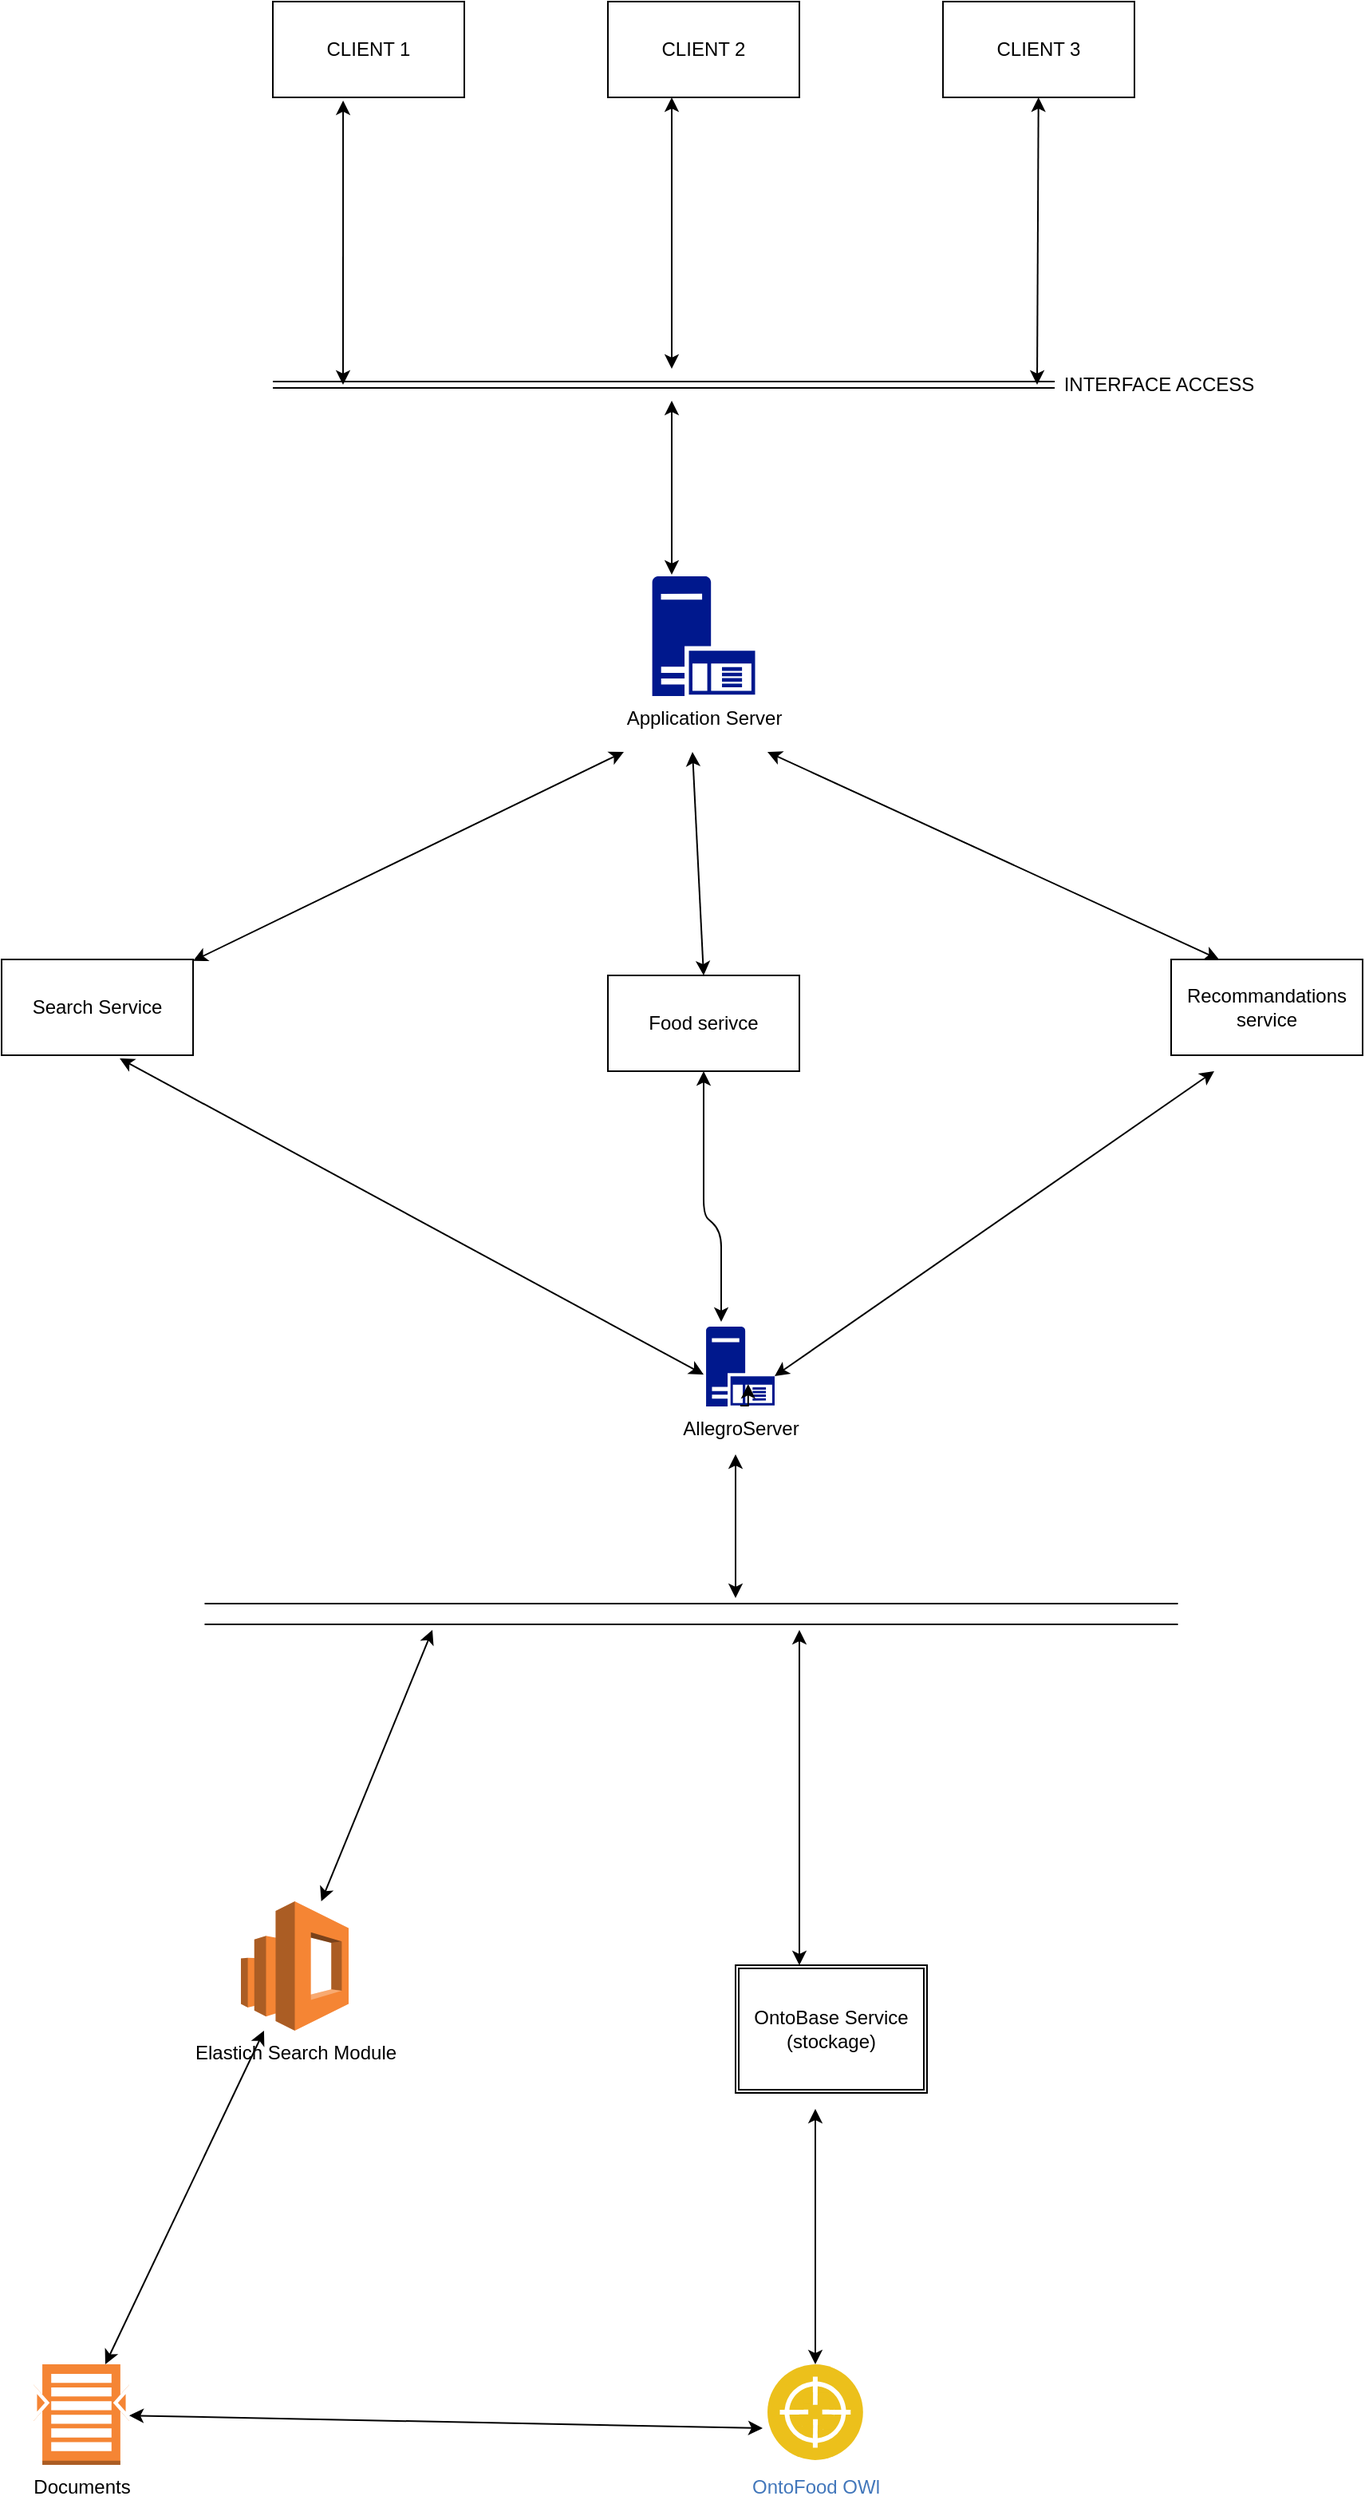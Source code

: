 <mxfile version="14.6.13" type="device"><diagram id="5G2Dx2fsw-UrRm5fa5ve" name="Page-1"><mxGraphModel dx="2183" dy="816" grid="1" gridSize="10" guides="1" tooltips="1" connect="1" arrows="1" fold="1" page="1" pageScale="1" pageWidth="827" pageHeight="1169" math="0" shadow="0"><root><mxCell id="0"/><mxCell id="1" parent="0"/><mxCell id="QlzLHgqAdogd4f0vKaML-2" value="" style="shape=link;html=1;" parent="1" edge="1"><mxGeometry width="100" relative="1" as="geometry"><mxPoint x="110" y="420" as="sourcePoint"/><mxPoint x="600" y="420" as="targetPoint"/></mxGeometry></mxCell><mxCell id="QlzLHgqAdogd4f0vKaML-3" value="INTERFACE ACCESS" style="text;html=1;align=center;verticalAlign=middle;resizable=0;points=[];autosize=1;strokeColor=none;" parent="1" vertex="1"><mxGeometry x="600" y="410" width="130" height="20" as="geometry"/></mxCell><mxCell id="QlzLHgqAdogd4f0vKaML-4" value="Food serivce" style="rounded=0;whiteSpace=wrap;html=1;" parent="1" vertex="1"><mxGeometry x="320" y="790" width="120" height="60" as="geometry"/></mxCell><mxCell id="QlzLHgqAdogd4f0vKaML-5" value="Search Service" style="rounded=0;whiteSpace=wrap;html=1;" parent="1" vertex="1"><mxGeometry x="-60" y="780" width="120" height="60" as="geometry"/></mxCell><mxCell id="QlzLHgqAdogd4f0vKaML-6" value="Recommandations service&lt;br&gt;" style="rounded=0;whiteSpace=wrap;html=1;" parent="1" vertex="1"><mxGeometry x="673" y="780" width="120" height="60" as="geometry"/></mxCell><mxCell id="QlzLHgqAdogd4f0vKaML-8" value="CLIENT 3" style="rounded=0;whiteSpace=wrap;html=1;" parent="1" vertex="1"><mxGeometry x="530" y="180" width="120" height="60" as="geometry"/></mxCell><mxCell id="QlzLHgqAdogd4f0vKaML-9" value="CLIENT 2" style="rounded=0;whiteSpace=wrap;html=1;" parent="1" vertex="1"><mxGeometry x="320" y="180" width="120" height="60" as="geometry"/></mxCell><mxCell id="QlzLHgqAdogd4f0vKaML-10" value="CLIENT 1" style="rounded=0;whiteSpace=wrap;html=1;" parent="1" vertex="1"><mxGeometry x="110" y="180" width="120" height="60" as="geometry"/></mxCell><mxCell id="QlzLHgqAdogd4f0vKaML-11" value="" style="endArrow=classic;startArrow=classic;html=1;" parent="1" edge="1"><mxGeometry width="50" height="50" relative="1" as="geometry"><mxPoint x="360" y="410" as="sourcePoint"/><mxPoint x="360" y="240" as="targetPoint"/><Array as="points"/></mxGeometry></mxCell><mxCell id="QlzLHgqAdogd4f0vKaML-12" value="" style="endArrow=classic;startArrow=classic;html=1;entryX=0.367;entryY=1.033;entryDx=0;entryDy=0;entryPerimeter=0;" parent="1" target="QlzLHgqAdogd4f0vKaML-10" edge="1"><mxGeometry width="50" height="50" relative="1" as="geometry"><mxPoint x="154" y="420" as="sourcePoint"/><mxPoint x="440" y="390" as="targetPoint"/></mxGeometry></mxCell><mxCell id="QlzLHgqAdogd4f0vKaML-13" value="" style="endArrow=classic;startArrow=classic;html=1;" parent="1" target="QlzLHgqAdogd4f0vKaML-8" edge="1"><mxGeometry width="50" height="50" relative="1" as="geometry"><mxPoint x="589" y="420" as="sourcePoint"/><mxPoint x="440" y="390" as="targetPoint"/></mxGeometry></mxCell><mxCell id="QlzLHgqAdogd4f0vKaML-14" value="" style="endArrow=classic;startArrow=classic;html=1;" parent="1" edge="1"><mxGeometry width="50" height="50" relative="1" as="geometry"><mxPoint x="360" y="539" as="sourcePoint"/><mxPoint x="360" y="430" as="targetPoint"/></mxGeometry></mxCell><mxCell id="QlzLHgqAdogd4f0vKaML-16" value="Documents" style="outlineConnect=0;dashed=0;verticalLabelPosition=bottom;verticalAlign=top;align=center;html=1;shape=mxgraph.aws3.search_documents;fillColor=#F58534;gradientColor=none;" parent="1" vertex="1"><mxGeometry x="-40" y="1660" width="60" height="63" as="geometry"/></mxCell><mxCell id="QlzLHgqAdogd4f0vKaML-17" value="Elastich Search Module" style="outlineConnect=0;dashed=0;verticalLabelPosition=bottom;verticalAlign=top;align=center;html=1;shape=mxgraph.aws3.elasticsearch_service;fillColor=#F58534;gradientColor=none;" parent="1" vertex="1"><mxGeometry x="90" y="1370" width="67.5" height="81" as="geometry"/></mxCell><mxCell id="QlzLHgqAdogd4f0vKaML-19" value="Application Server&lt;br&gt;" style="aspect=fixed;pointerEvents=1;shadow=0;dashed=0;html=1;strokeColor=none;labelPosition=center;verticalLabelPosition=bottom;verticalAlign=top;align=center;fillColor=#00188D;shape=mxgraph.mscae.enterprise.application_server" parent="1" vertex="1"><mxGeometry x="347.75" y="540" width="64.5" height="75" as="geometry"/></mxCell><mxCell id="QlzLHgqAdogd4f0vKaML-20" value="AllegroServer" style="aspect=fixed;pointerEvents=1;shadow=0;dashed=0;html=1;strokeColor=none;labelPosition=center;verticalLabelPosition=bottom;verticalAlign=top;align=center;fillColor=#00188D;shape=mxgraph.mscae.enterprise.application_server" parent="1" vertex="1"><mxGeometry x="381.5" y="1010" width="43" height="50" as="geometry"/></mxCell><mxCell id="QlzLHgqAdogd4f0vKaML-22" value="" style="endArrow=classic;startArrow=classic;html=1;" parent="1" source="QlzLHgqAdogd4f0vKaML-16" target="QlzLHgqAdogd4f0vKaML-17" edge="1"><mxGeometry width="50" height="50" relative="1" as="geometry"><mxPoint x="400" y="920" as="sourcePoint"/><mxPoint x="450" y="870" as="targetPoint"/></mxGeometry></mxCell><mxCell id="QlzLHgqAdogd4f0vKaML-23" value="" style="endArrow=classic;startArrow=classic;html=1;exitX=0.5;exitY=0;exitDx=0;exitDy=0;" parent="1" source="QlzLHgqAdogd4f0vKaML-4" edge="1"><mxGeometry width="50" height="50" relative="1" as="geometry"><mxPoint x="400" y="810" as="sourcePoint"/><mxPoint x="373" y="650" as="targetPoint"/></mxGeometry></mxCell><mxCell id="QlzLHgqAdogd4f0vKaML-24" value="" style="endArrow=classic;startArrow=classic;html=1;" parent="1" source="QlzLHgqAdogd4f0vKaML-5" edge="1"><mxGeometry width="50" height="50" relative="1" as="geometry"><mxPoint x="400" y="810" as="sourcePoint"/><mxPoint x="330" y="650" as="targetPoint"/></mxGeometry></mxCell><mxCell id="QlzLHgqAdogd4f0vKaML-27" style="edgeStyle=orthogonalEdgeStyle;rounded=0;orthogonalLoop=1;jettySize=auto;html=1;exitX=0.5;exitY=0.99;exitDx=0;exitDy=0;exitPerimeter=0;" parent="1" source="QlzLHgqAdogd4f0vKaML-20" target="QlzLHgqAdogd4f0vKaML-20" edge="1"><mxGeometry relative="1" as="geometry"/></mxCell><mxCell id="QlzLHgqAdogd4f0vKaML-28" value="OntoFood OWl" style="aspect=fixed;perimeter=ellipsePerimeter;html=1;align=center;shadow=0;dashed=0;fontColor=#4277BB;labelBackgroundColor=#ffffff;fontSize=12;spacingTop=3;image;image=img/lib/ibm/applications/ontology.svg;" parent="1" vertex="1"><mxGeometry x="420" y="1660" width="60" height="60" as="geometry"/></mxCell><mxCell id="QlzLHgqAdogd4f0vKaML-30" style="edgeStyle=orthogonalEdgeStyle;rounded=0;orthogonalLoop=1;jettySize=auto;html=1;exitX=0.5;exitY=0.99;exitDx=0;exitDy=0;exitPerimeter=0;entryX=0.614;entryY=0.72;entryDx=0;entryDy=0;entryPerimeter=0;" parent="1" source="QlzLHgqAdogd4f0vKaML-20" target="QlzLHgqAdogd4f0vKaML-20" edge="1"><mxGeometry relative="1" as="geometry"/></mxCell><mxCell id="QlzLHgqAdogd4f0vKaML-31" value="" style="endArrow=classic;startArrow=classic;html=1;entryX=0.5;entryY=1;entryDx=0;entryDy=0;exitX=0.221;exitY=-0.06;exitDx=0;exitDy=0;exitPerimeter=0;" parent="1" source="QlzLHgqAdogd4f0vKaML-20" target="QlzLHgqAdogd4f0vKaML-4" edge="1"><mxGeometry width="50" height="50" relative="1" as="geometry"><mxPoint x="390" y="1000" as="sourcePoint"/><mxPoint x="580" y="830" as="targetPoint"/><Array as="points"><mxPoint x="391" y="950"/><mxPoint x="380" y="940"/></Array></mxGeometry></mxCell><mxCell id="QlzLHgqAdogd4f0vKaML-32" value="" style="endArrow=classic;startArrow=classic;html=1;exitX=1;exitY=0.62;exitDx=0;exitDy=0;exitPerimeter=0;" parent="1" source="QlzLHgqAdogd4f0vKaML-20" edge="1"><mxGeometry width="50" height="50" relative="1" as="geometry"><mxPoint x="530" y="880" as="sourcePoint"/><mxPoint x="700" y="850" as="targetPoint"/></mxGeometry></mxCell><mxCell id="QlzLHgqAdogd4f0vKaML-38" value="" style="shape=link;html=1;width=13;" parent="1" edge="1"><mxGeometry width="100" relative="1" as="geometry"><mxPoint x="67.25" y="1190" as="sourcePoint"/><mxPoint x="677.25" y="1190" as="targetPoint"/></mxGeometry></mxCell><mxCell id="QlzLHgqAdogd4f0vKaML-40" value="" style="endArrow=classic;startArrow=classic;html=1;" parent="1" edge="1"><mxGeometry width="50" height="50" relative="1" as="geometry"><mxPoint x="400" y="1180" as="sourcePoint"/><mxPoint x="400" y="1090" as="targetPoint"/></mxGeometry></mxCell><mxCell id="QlzLHgqAdogd4f0vKaML-41" value="" style="endArrow=classic;startArrow=classic;html=1;exitX=0.25;exitY=0;exitDx=0;exitDy=0;" parent="1" source="QlzLHgqAdogd4f0vKaML-6" edge="1"><mxGeometry width="50" height="50" relative="1" as="geometry"><mxPoint x="460" y="830" as="sourcePoint"/><mxPoint x="420" y="650" as="targetPoint"/></mxGeometry></mxCell><mxCell id="QlzLHgqAdogd4f0vKaML-42" value="" style="endArrow=classic;startArrow=classic;html=1;" parent="1" source="QlzLHgqAdogd4f0vKaML-17" edge="1"><mxGeometry width="50" height="50" relative="1" as="geometry"><mxPoint x="440" y="1230" as="sourcePoint"/><mxPoint x="210" y="1200" as="targetPoint"/></mxGeometry></mxCell><mxCell id="QlzLHgqAdogd4f0vKaML-43" value="" style="endArrow=classic;startArrow=classic;html=1;entryX=0.617;entryY=1.033;entryDx=0;entryDy=0;entryPerimeter=0;" parent="1" target="QlzLHgqAdogd4f0vKaML-5" edge="1"><mxGeometry width="50" height="50" relative="1" as="geometry"><mxPoint x="380" y="1040" as="sourcePoint"/><mxPoint x="490" y="1130" as="targetPoint"/></mxGeometry></mxCell><mxCell id="QlzLHgqAdogd4f0vKaML-54" value="" style="endArrow=classic;startArrow=classic;html=1;entryX=-0.05;entryY=0.667;entryDx=0;entryDy=0;entryPerimeter=0;" parent="1" source="QlzLHgqAdogd4f0vKaML-16" target="QlzLHgqAdogd4f0vKaML-28" edge="1"><mxGeometry width="50" height="50" relative="1" as="geometry"><mxPoint x="430" y="1420" as="sourcePoint"/><mxPoint x="480" y="1370" as="targetPoint"/></mxGeometry></mxCell><mxCell id="QlzLHgqAdogd4f0vKaML-55" value="OntoBase Service (stockage)" style="shape=ext;double=1;rounded=0;whiteSpace=wrap;html=1;" parent="1" vertex="1"><mxGeometry x="400" y="1410" width="120" height="80" as="geometry"/></mxCell><mxCell id="QlzLHgqAdogd4f0vKaML-56" value="" style="endArrow=classic;startArrow=classic;html=1;" parent="1" edge="1"><mxGeometry width="50" height="50" relative="1" as="geometry"><mxPoint x="440" y="1410" as="sourcePoint"/><mxPoint x="440" y="1200" as="targetPoint"/></mxGeometry></mxCell><mxCell id="QlzLHgqAdogd4f0vKaML-57" value="" style="endArrow=classic;startArrow=classic;html=1;exitX=0.5;exitY=0;exitDx=0;exitDy=0;" parent="1" source="QlzLHgqAdogd4f0vKaML-28" edge="1"><mxGeometry width="50" height="50" relative="1" as="geometry"><mxPoint x="350" y="1450" as="sourcePoint"/><mxPoint x="450" y="1500" as="targetPoint"/></mxGeometry></mxCell></root></mxGraphModel></diagram></mxfile>
